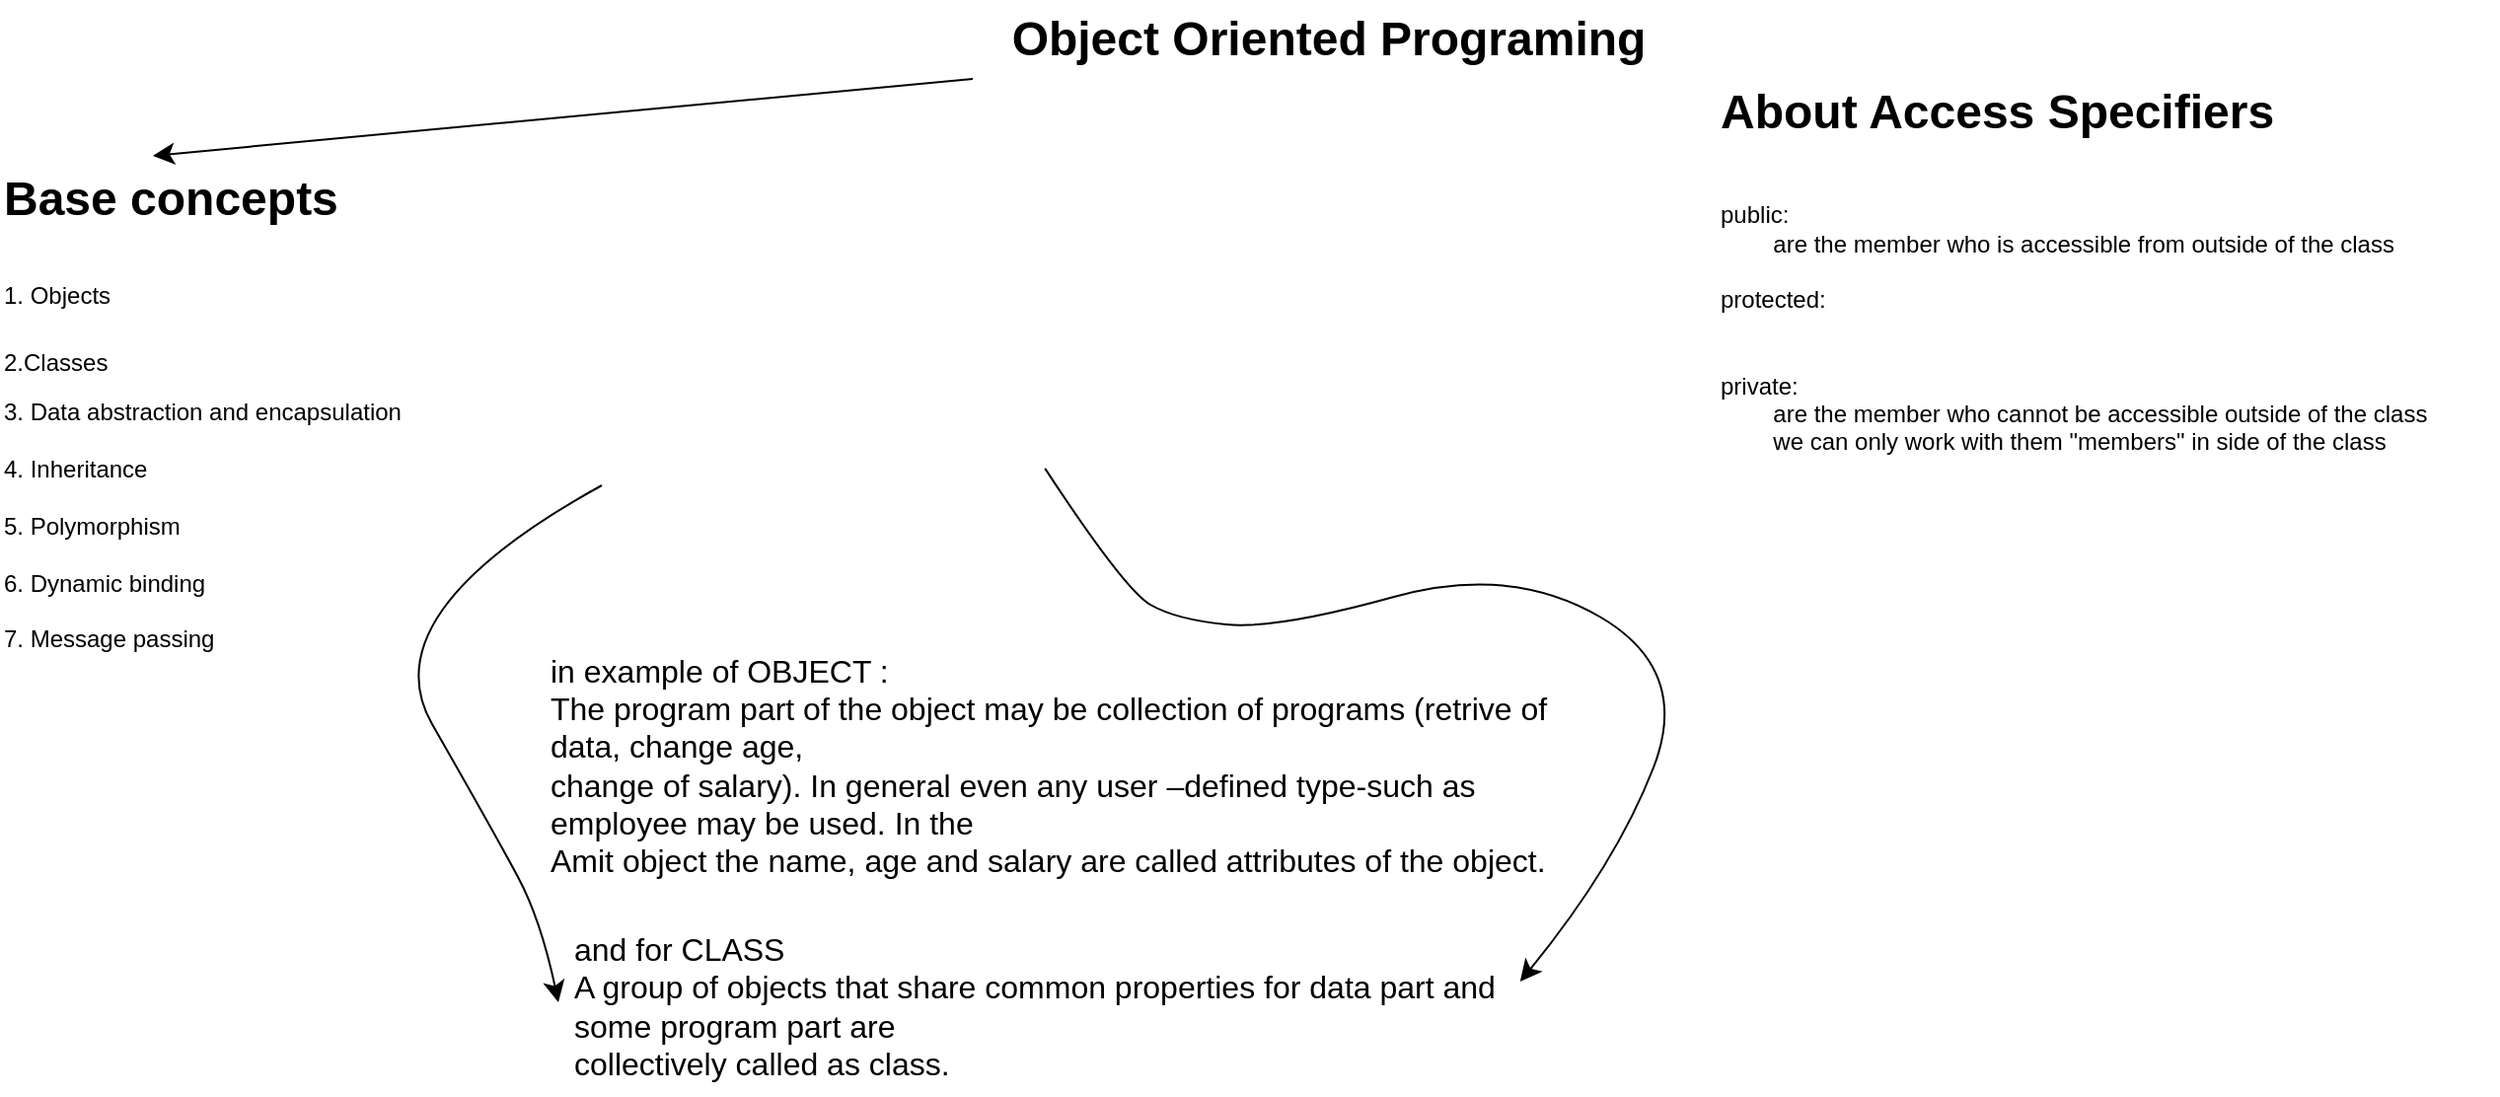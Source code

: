 <mxfile version="25.0.3">
  <diagram name="Page-1" id="TnPaHoKOVc2dg0eu2bPg">
    <mxGraphModel dx="1888" dy="1567" grid="0" gridSize="10" guides="1" tooltips="1" connect="1" arrows="1" fold="1" page="0" pageScale="1" pageWidth="827" pageHeight="1169" math="0" shadow="0">
      <root>
        <mxCell id="0" />
        <mxCell id="1" parent="0" />
        <mxCell id="O85JEkJsvEFq4HlWG9ba-3" value="&lt;h1 style=&quot;margin-top: 0px;&quot;&gt;&lt;span style=&quot;background-color: initial;&quot;&gt;Base concepts&lt;/span&gt;&lt;/h1&gt;&lt;h1 style=&quot;margin-top: 0px;&quot;&gt;&lt;span style=&quot;background-color: initial; font-size: 12px; font-weight: normal;&quot;&gt;1. Objects&amp;nbsp;&lt;/span&gt;&lt;/h1&gt;&lt;div&gt;&lt;span style=&quot;background-color: initial; font-size: 12px; font-weight: normal;&quot;&gt;2.Classes&lt;/span&gt;&lt;/div&gt;&lt;h1 style=&quot;margin-top: 0px;&quot;&gt;&lt;span style=&quot;background-color: initial; font-size: 12px; font-weight: normal;&quot;&gt;3. Data abstraction and encapsulation&lt;br&gt;4. Inheritance&lt;br&gt;5. Polymorphism&lt;br&gt;6. Dynamic binding&lt;br&gt;7. Message passing&lt;/span&gt;&lt;br&gt;&lt;/h1&gt;" style="text;html=1;whiteSpace=wrap;overflow=hidden;rounded=0;" parent="1" vertex="1">
          <mxGeometry x="-494" y="-473" width="250" height="265" as="geometry" />
        </mxCell>
        <mxCell id="O85JEkJsvEFq4HlWG9ba-6" value="Object Oriented Programing" style="text;strokeColor=none;fillColor=none;html=1;fontSize=24;fontStyle=1;verticalAlign=middle;align=center;" parent="1" vertex="1">
          <mxGeometry x="-1" y="-553" width="360" height="40" as="geometry" />
        </mxCell>
        <mxCell id="O85JEkJsvEFq4HlWG9ba-7" style="edgeStyle=none;curved=1;rounded=0;orthogonalLoop=1;jettySize=auto;html=1;exitX=0;exitY=1;exitDx=0;exitDy=0;entryX=0.31;entryY=-0.004;entryDx=0;entryDy=0;entryPerimeter=0;fontSize=12;startSize=8;endSize=8;" parent="1" source="O85JEkJsvEFq4HlWG9ba-6" target="O85JEkJsvEFq4HlWG9ba-3" edge="1">
          <mxGeometry relative="1" as="geometry" />
        </mxCell>
        <mxCell id="O85JEkJsvEFq4HlWG9ba-8" value="" style="shape=image;verticalLabelPosition=bottom;labelBackgroundColor=default;verticalAlign=top;aspect=fixed;imageAspect=0;image=https://dotnettrickscloud.blob.core.windows.net/article/cpp/4620240224164911.webp;" parent="1" vertex="1">
          <mxGeometry x="-189" y="-460" width="226.88" height="204" as="geometry" />
        </mxCell>
        <mxCell id="O85JEkJsvEFq4HlWG9ba-11" value="&lt;div style=&quot;text-align: left;&quot;&gt;&lt;span style=&quot;background-color: initial;&quot;&gt;in example of OBJECT :&amp;nbsp;&lt;/span&gt;&lt;/div&gt;&lt;div&gt;&lt;div style=&quot;text-align: left;&quot;&gt;&lt;span style=&quot;background-color: initial;&quot;&gt;The program part of the object may be collection of programs (retrive of data, change age,&lt;/span&gt;&lt;/div&gt;&lt;div style=&quot;text-align: left;&quot;&gt;&lt;span style=&quot;background-color: initial;&quot;&gt;change of salary). In general even any user –defined type-such as employee may be used. In the&lt;/span&gt;&lt;/div&gt;&lt;div style=&quot;text-align: left;&quot;&gt;&lt;span style=&quot;background-color: initial;&quot;&gt;Amit object the name, age and salary are called attributes of the object.&lt;/span&gt;&lt;/div&gt;&lt;/div&gt;" style="text;html=1;align=center;verticalAlign=middle;whiteSpace=wrap;rounded=0;fontSize=16;points=[[0,0,0,0,0],[0,0.25,0,0,0],[0,0.5,0,0,0],[0,0.75,0,0,0],[0,1,0,0,0],[0.25,0,0,0,0],[0.25,1,0,0,0],[0.5,0,0,0,0],[0.5,1,0,0,0],[0.75,0,0,0,0],[0.75,1,0,0,0],[1,0,0,0,0],[1,0.25,0,0,0],[1,0.5,0,0,0],[1,0.75,0,0,0],[1,1,0,0,0]];" parent="1" vertex="1">
          <mxGeometry x="-216" y="-239" width="510" height="147" as="geometry" />
        </mxCell>
        <mxCell id="O85JEkJsvEFq4HlWG9ba-24" value="&lt;div style=&quot;&quot;&gt;&lt;span style=&quot;background-color: initial;&quot;&gt;and for CLASS&lt;/span&gt;&lt;/div&gt;A group of objects that share common properties for data part and some program part are&lt;br&gt;collectively called as class." style="text;html=1;align=left;verticalAlign=middle;whiteSpace=wrap;rounded=0;fontSize=16;" parent="1" vertex="1">
          <mxGeometry x="-205" y="-89" width="479" height="91" as="geometry" />
        </mxCell>
        <mxCell id="O85JEkJsvEFq4HlWG9ba-27" value="" style="curved=1;endArrow=classic;html=1;rounded=0;fontSize=12;startSize=8;endSize=8;entryX=1.005;entryY=0.368;entryDx=0;entryDy=0;entryPerimeter=0;exitX=0.99;exitY=0.708;exitDx=0;exitDy=0;exitPerimeter=0;" parent="1" source="O85JEkJsvEFq4HlWG9ba-8" target="O85JEkJsvEFq4HlWG9ba-24" edge="1">
          <mxGeometry width="50" height="50" relative="1" as="geometry">
            <mxPoint x="132" y="17" as="sourcePoint" />
            <mxPoint x="182" y="-33" as="targetPoint" />
            <Array as="points">
              <mxPoint x="76" y="-254" />
              <mxPoint x="102" y="-239" />
              <mxPoint x="153" y="-234" />
              <mxPoint x="272" y="-267" />
              <mxPoint x="363" y="-213" />
              <mxPoint x="325" y="-115" />
            </Array>
          </mxGeometry>
        </mxCell>
        <mxCell id="O85JEkJsvEFq4HlWG9ba-28" value="" style="curved=1;endArrow=classic;html=1;rounded=0;fontSize=12;startSize=8;endSize=8;exitX=0;exitY=0.75;exitDx=0;exitDy=0;" parent="1" source="O85JEkJsvEFq4HlWG9ba-8" edge="1">
          <mxGeometry width="50" height="50" relative="1" as="geometry">
            <mxPoint x="-193" y="-325" as="sourcePoint" />
            <mxPoint x="-211" y="-45" as="targetPoint" />
            <Array as="points">
              <mxPoint x="-307" y="-242" />
              <mxPoint x="-243" y="-130" />
              <mxPoint x="-220" y="-87" />
            </Array>
          </mxGeometry>
        </mxCell>
        <mxCell id="i0Awe5McZi2ViThqyTis-1" value="&lt;h1 style=&quot;margin-top: 0px;&quot;&gt;About Access Specifiers&lt;/h1&gt;&lt;div&gt;&lt;br&gt;&lt;/div&gt;&lt;div&gt;public:&lt;/div&gt;&lt;div&gt;&lt;span style=&quot;white-space: pre;&quot;&gt;&#x9;&lt;/span&gt;are the member who is accessible from outside of the class&lt;/div&gt;&lt;div&gt;&lt;br&gt;&lt;/div&gt;&lt;div&gt;protected:&lt;/div&gt;&lt;div&gt;&lt;br&gt;&lt;/div&gt;&lt;div&gt;&lt;br&gt;&lt;/div&gt;&lt;div&gt;private:&lt;/div&gt;&lt;div&gt;&lt;span style=&quot;white-space: pre;&quot;&gt;&#x9;&lt;/span&gt;are the member who cannot be accessible outside of the class&lt;br&gt;&lt;/div&gt;&lt;div&gt;&lt;span style=&quot;white-space: pre;&quot;&gt;&#x9;&lt;/span&gt;we can only work with them &quot;members&quot; in side of the class&lt;br&gt;&lt;/div&gt;&lt;div&gt;&lt;br&gt;&lt;/div&gt;&lt;div&gt;&lt;br&gt;&lt;/div&gt;&lt;div&gt;&lt;br&gt;&lt;/div&gt;" style="text;html=1;whiteSpace=wrap;overflow=hidden;rounded=0;" parent="1" vertex="1">
          <mxGeometry x="376" y="-517" width="396" height="242" as="geometry" />
        </mxCell>
      </root>
    </mxGraphModel>
  </diagram>
</mxfile>
